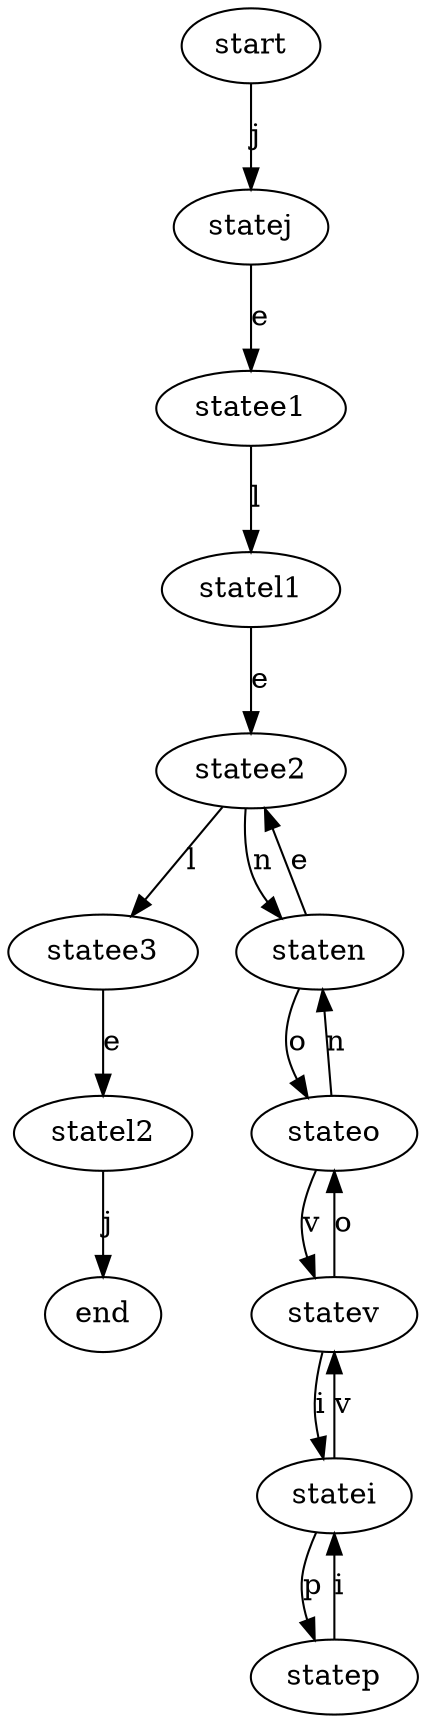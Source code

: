 digraph G
{
	//nodes
	states[label=start];
	statee[label=end];
	statej;
	statee1;
	statel1;
	statel2;
	statee2;
	statee3;
	staten;
	stateo;
	statev;
	statei;
	statep;
	//edges
	states->statej[label=j];
	statej->statee1[label=e];
	statee1->statel1[label=l];
	statel1->statee2[label=e];
	statee2->staten[label=n];
	staten->stateo[label=o];
	stateo->statev[label=v];
	statev->statei[label=i];
	statei->statep[label=p];
	statep->statei[label=i];
	statei->statev[label=v];
	statev->stateo[label=o];
	stateo->staten[label=n];
	staten->statee2[label=e];
	statee2->statee3[label=l];
	statee3->statel2[label=e];
	statel2->statee[label=j];
}